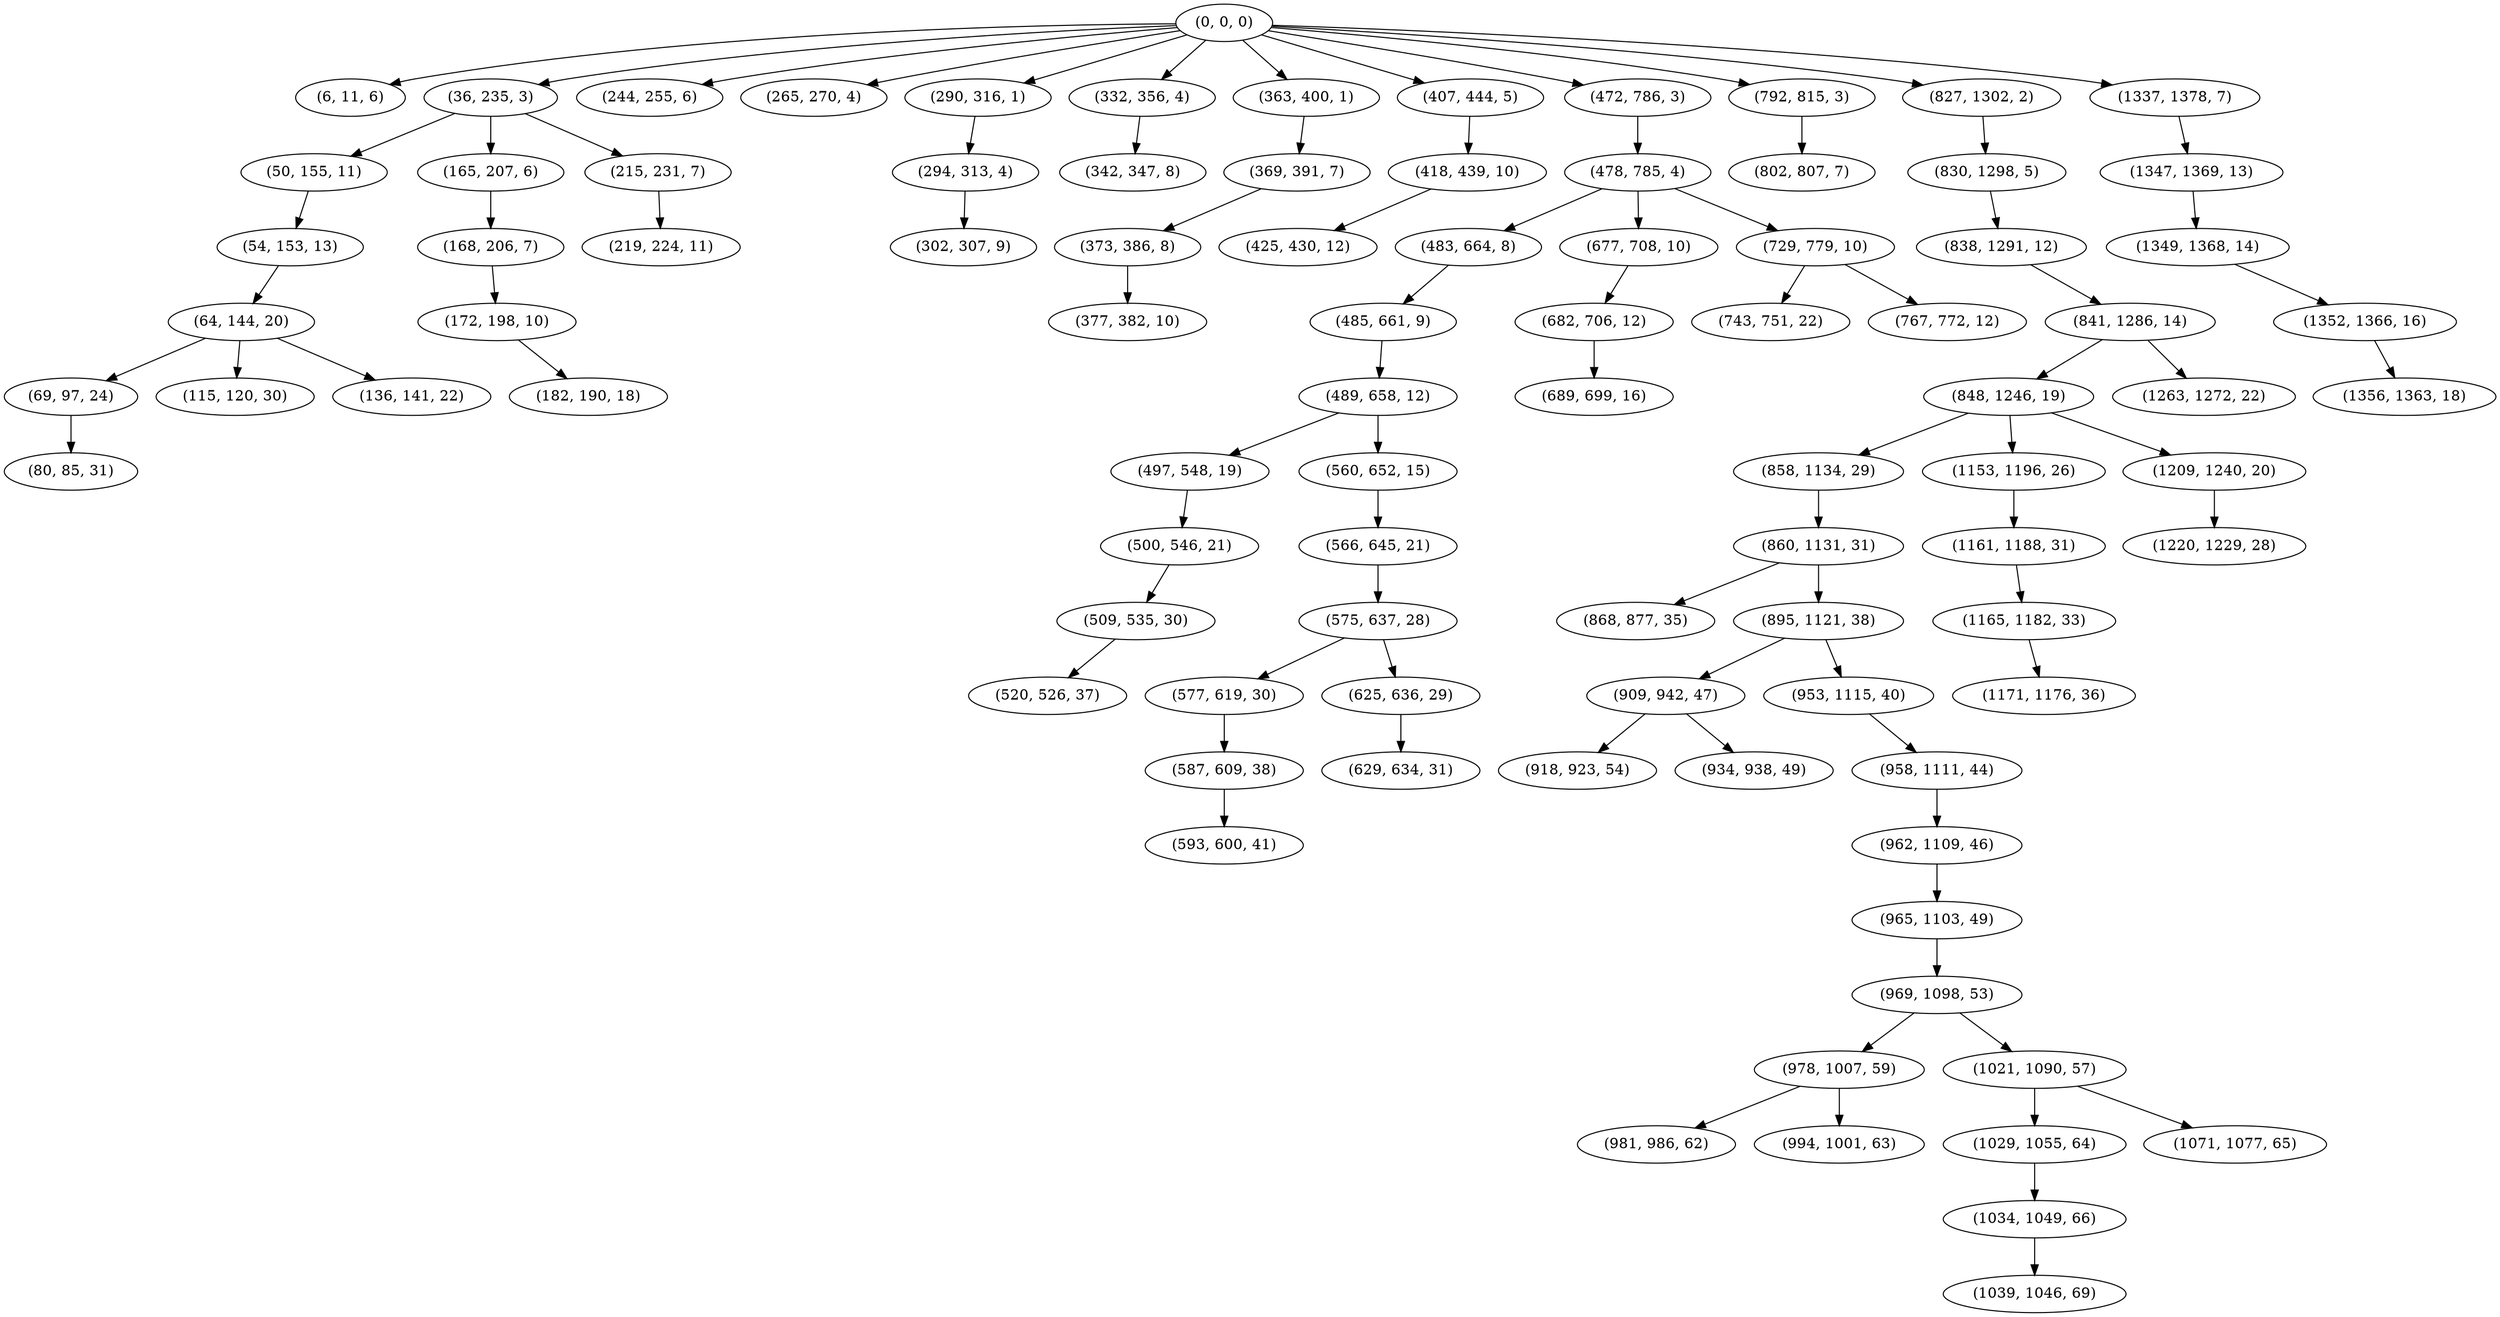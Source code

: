 digraph tree {
    "(0, 0, 0)";
    "(6, 11, 6)";
    "(36, 235, 3)";
    "(50, 155, 11)";
    "(54, 153, 13)";
    "(64, 144, 20)";
    "(69, 97, 24)";
    "(80, 85, 31)";
    "(115, 120, 30)";
    "(136, 141, 22)";
    "(165, 207, 6)";
    "(168, 206, 7)";
    "(172, 198, 10)";
    "(182, 190, 18)";
    "(215, 231, 7)";
    "(219, 224, 11)";
    "(244, 255, 6)";
    "(265, 270, 4)";
    "(290, 316, 1)";
    "(294, 313, 4)";
    "(302, 307, 9)";
    "(332, 356, 4)";
    "(342, 347, 8)";
    "(363, 400, 1)";
    "(369, 391, 7)";
    "(373, 386, 8)";
    "(377, 382, 10)";
    "(407, 444, 5)";
    "(418, 439, 10)";
    "(425, 430, 12)";
    "(472, 786, 3)";
    "(478, 785, 4)";
    "(483, 664, 8)";
    "(485, 661, 9)";
    "(489, 658, 12)";
    "(497, 548, 19)";
    "(500, 546, 21)";
    "(509, 535, 30)";
    "(520, 526, 37)";
    "(560, 652, 15)";
    "(566, 645, 21)";
    "(575, 637, 28)";
    "(577, 619, 30)";
    "(587, 609, 38)";
    "(593, 600, 41)";
    "(625, 636, 29)";
    "(629, 634, 31)";
    "(677, 708, 10)";
    "(682, 706, 12)";
    "(689, 699, 16)";
    "(729, 779, 10)";
    "(743, 751, 22)";
    "(767, 772, 12)";
    "(792, 815, 3)";
    "(802, 807, 7)";
    "(827, 1302, 2)";
    "(830, 1298, 5)";
    "(838, 1291, 12)";
    "(841, 1286, 14)";
    "(848, 1246, 19)";
    "(858, 1134, 29)";
    "(860, 1131, 31)";
    "(868, 877, 35)";
    "(895, 1121, 38)";
    "(909, 942, 47)";
    "(918, 923, 54)";
    "(934, 938, 49)";
    "(953, 1115, 40)";
    "(958, 1111, 44)";
    "(962, 1109, 46)";
    "(965, 1103, 49)";
    "(969, 1098, 53)";
    "(978, 1007, 59)";
    "(981, 986, 62)";
    "(994, 1001, 63)";
    "(1021, 1090, 57)";
    "(1029, 1055, 64)";
    "(1034, 1049, 66)";
    "(1039, 1046, 69)";
    "(1071, 1077, 65)";
    "(1153, 1196, 26)";
    "(1161, 1188, 31)";
    "(1165, 1182, 33)";
    "(1171, 1176, 36)";
    "(1209, 1240, 20)";
    "(1220, 1229, 28)";
    "(1263, 1272, 22)";
    "(1337, 1378, 7)";
    "(1347, 1369, 13)";
    "(1349, 1368, 14)";
    "(1352, 1366, 16)";
    "(1356, 1363, 18)";
    "(0, 0, 0)" -> "(6, 11, 6)";
    "(0, 0, 0)" -> "(36, 235, 3)";
    "(0, 0, 0)" -> "(244, 255, 6)";
    "(0, 0, 0)" -> "(265, 270, 4)";
    "(0, 0, 0)" -> "(290, 316, 1)";
    "(0, 0, 0)" -> "(332, 356, 4)";
    "(0, 0, 0)" -> "(363, 400, 1)";
    "(0, 0, 0)" -> "(407, 444, 5)";
    "(0, 0, 0)" -> "(472, 786, 3)";
    "(0, 0, 0)" -> "(792, 815, 3)";
    "(0, 0, 0)" -> "(827, 1302, 2)";
    "(0, 0, 0)" -> "(1337, 1378, 7)";
    "(36, 235, 3)" -> "(50, 155, 11)";
    "(36, 235, 3)" -> "(165, 207, 6)";
    "(36, 235, 3)" -> "(215, 231, 7)";
    "(50, 155, 11)" -> "(54, 153, 13)";
    "(54, 153, 13)" -> "(64, 144, 20)";
    "(64, 144, 20)" -> "(69, 97, 24)";
    "(64, 144, 20)" -> "(115, 120, 30)";
    "(64, 144, 20)" -> "(136, 141, 22)";
    "(69, 97, 24)" -> "(80, 85, 31)";
    "(165, 207, 6)" -> "(168, 206, 7)";
    "(168, 206, 7)" -> "(172, 198, 10)";
    "(172, 198, 10)" -> "(182, 190, 18)";
    "(215, 231, 7)" -> "(219, 224, 11)";
    "(290, 316, 1)" -> "(294, 313, 4)";
    "(294, 313, 4)" -> "(302, 307, 9)";
    "(332, 356, 4)" -> "(342, 347, 8)";
    "(363, 400, 1)" -> "(369, 391, 7)";
    "(369, 391, 7)" -> "(373, 386, 8)";
    "(373, 386, 8)" -> "(377, 382, 10)";
    "(407, 444, 5)" -> "(418, 439, 10)";
    "(418, 439, 10)" -> "(425, 430, 12)";
    "(472, 786, 3)" -> "(478, 785, 4)";
    "(478, 785, 4)" -> "(483, 664, 8)";
    "(478, 785, 4)" -> "(677, 708, 10)";
    "(478, 785, 4)" -> "(729, 779, 10)";
    "(483, 664, 8)" -> "(485, 661, 9)";
    "(485, 661, 9)" -> "(489, 658, 12)";
    "(489, 658, 12)" -> "(497, 548, 19)";
    "(489, 658, 12)" -> "(560, 652, 15)";
    "(497, 548, 19)" -> "(500, 546, 21)";
    "(500, 546, 21)" -> "(509, 535, 30)";
    "(509, 535, 30)" -> "(520, 526, 37)";
    "(560, 652, 15)" -> "(566, 645, 21)";
    "(566, 645, 21)" -> "(575, 637, 28)";
    "(575, 637, 28)" -> "(577, 619, 30)";
    "(575, 637, 28)" -> "(625, 636, 29)";
    "(577, 619, 30)" -> "(587, 609, 38)";
    "(587, 609, 38)" -> "(593, 600, 41)";
    "(625, 636, 29)" -> "(629, 634, 31)";
    "(677, 708, 10)" -> "(682, 706, 12)";
    "(682, 706, 12)" -> "(689, 699, 16)";
    "(729, 779, 10)" -> "(743, 751, 22)";
    "(729, 779, 10)" -> "(767, 772, 12)";
    "(792, 815, 3)" -> "(802, 807, 7)";
    "(827, 1302, 2)" -> "(830, 1298, 5)";
    "(830, 1298, 5)" -> "(838, 1291, 12)";
    "(838, 1291, 12)" -> "(841, 1286, 14)";
    "(841, 1286, 14)" -> "(848, 1246, 19)";
    "(841, 1286, 14)" -> "(1263, 1272, 22)";
    "(848, 1246, 19)" -> "(858, 1134, 29)";
    "(848, 1246, 19)" -> "(1153, 1196, 26)";
    "(848, 1246, 19)" -> "(1209, 1240, 20)";
    "(858, 1134, 29)" -> "(860, 1131, 31)";
    "(860, 1131, 31)" -> "(868, 877, 35)";
    "(860, 1131, 31)" -> "(895, 1121, 38)";
    "(895, 1121, 38)" -> "(909, 942, 47)";
    "(895, 1121, 38)" -> "(953, 1115, 40)";
    "(909, 942, 47)" -> "(918, 923, 54)";
    "(909, 942, 47)" -> "(934, 938, 49)";
    "(953, 1115, 40)" -> "(958, 1111, 44)";
    "(958, 1111, 44)" -> "(962, 1109, 46)";
    "(962, 1109, 46)" -> "(965, 1103, 49)";
    "(965, 1103, 49)" -> "(969, 1098, 53)";
    "(969, 1098, 53)" -> "(978, 1007, 59)";
    "(969, 1098, 53)" -> "(1021, 1090, 57)";
    "(978, 1007, 59)" -> "(981, 986, 62)";
    "(978, 1007, 59)" -> "(994, 1001, 63)";
    "(1021, 1090, 57)" -> "(1029, 1055, 64)";
    "(1021, 1090, 57)" -> "(1071, 1077, 65)";
    "(1029, 1055, 64)" -> "(1034, 1049, 66)";
    "(1034, 1049, 66)" -> "(1039, 1046, 69)";
    "(1153, 1196, 26)" -> "(1161, 1188, 31)";
    "(1161, 1188, 31)" -> "(1165, 1182, 33)";
    "(1165, 1182, 33)" -> "(1171, 1176, 36)";
    "(1209, 1240, 20)" -> "(1220, 1229, 28)";
    "(1337, 1378, 7)" -> "(1347, 1369, 13)";
    "(1347, 1369, 13)" -> "(1349, 1368, 14)";
    "(1349, 1368, 14)" -> "(1352, 1366, 16)";
    "(1352, 1366, 16)" -> "(1356, 1363, 18)";
}
